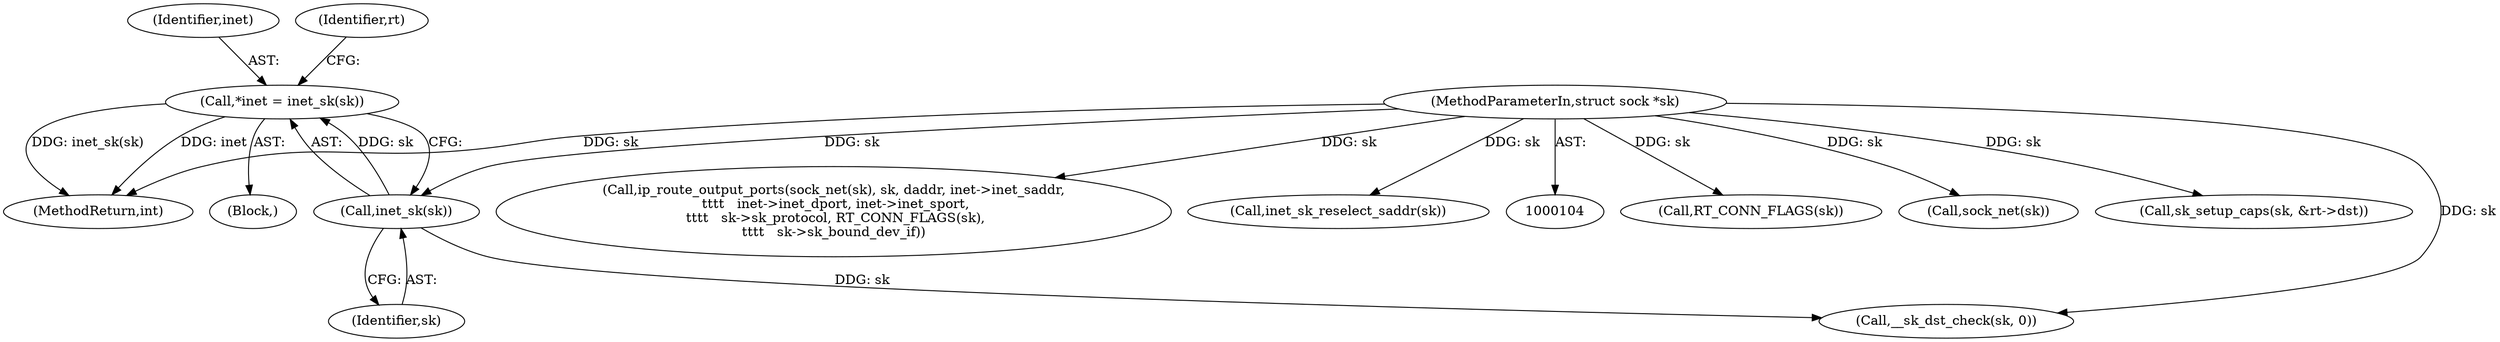 digraph "0_linux_f6d8bd051c391c1c0458a30b2a7abcd939329259_2@pointer" {
"1000108" [label="(Call,*inet = inet_sk(sk))"];
"1000110" [label="(Call,inet_sk(sk))"];
"1000105" [label="(MethodParameterIn,struct sock *sk)"];
"1000167" [label="(Call,RT_CONN_FLAGS(sk))"];
"1000227" [label="(MethodReturn,int)"];
"1000108" [label="(Call,*inet = inet_sk(sk))"];
"1000151" [label="(Call,sock_net(sk))"];
"1000180" [label="(Call,sk_setup_caps(sk, &rt->dst))"];
"1000105" [label="(MethodParameterIn,struct sock *sk)"];
"1000150" [label="(Call,ip_route_output_ports(sock_net(sk), sk, daddr, inet->inet_saddr,\n \t\t\t\t   inet->inet_dport, inet->inet_sport,\n \t\t\t\t   sk->sk_protocol, RT_CONN_FLAGS(sk),\n\t\t\t\t   sk->sk_bound_dev_if))"];
"1000216" [label="(Call,inet_sk_reselect_saddr(sk))"];
"1000109" [label="(Identifier,inet)"];
"1000110" [label="(Call,inet_sk(sk))"];
"1000117" [label="(Call,__sk_dst_check(sk, 0))"];
"1000106" [label="(Block,)"];
"1000111" [label="(Identifier,sk)"];
"1000114" [label="(Identifier,rt)"];
"1000108" -> "1000106"  [label="AST: "];
"1000108" -> "1000110"  [label="CFG: "];
"1000109" -> "1000108"  [label="AST: "];
"1000110" -> "1000108"  [label="AST: "];
"1000114" -> "1000108"  [label="CFG: "];
"1000108" -> "1000227"  [label="DDG: inet_sk(sk)"];
"1000108" -> "1000227"  [label="DDG: inet"];
"1000110" -> "1000108"  [label="DDG: sk"];
"1000110" -> "1000111"  [label="CFG: "];
"1000111" -> "1000110"  [label="AST: "];
"1000105" -> "1000110"  [label="DDG: sk"];
"1000110" -> "1000117"  [label="DDG: sk"];
"1000105" -> "1000104"  [label="AST: "];
"1000105" -> "1000227"  [label="DDG: sk"];
"1000105" -> "1000117"  [label="DDG: sk"];
"1000105" -> "1000151"  [label="DDG: sk"];
"1000105" -> "1000150"  [label="DDG: sk"];
"1000105" -> "1000167"  [label="DDG: sk"];
"1000105" -> "1000180"  [label="DDG: sk"];
"1000105" -> "1000216"  [label="DDG: sk"];
}
